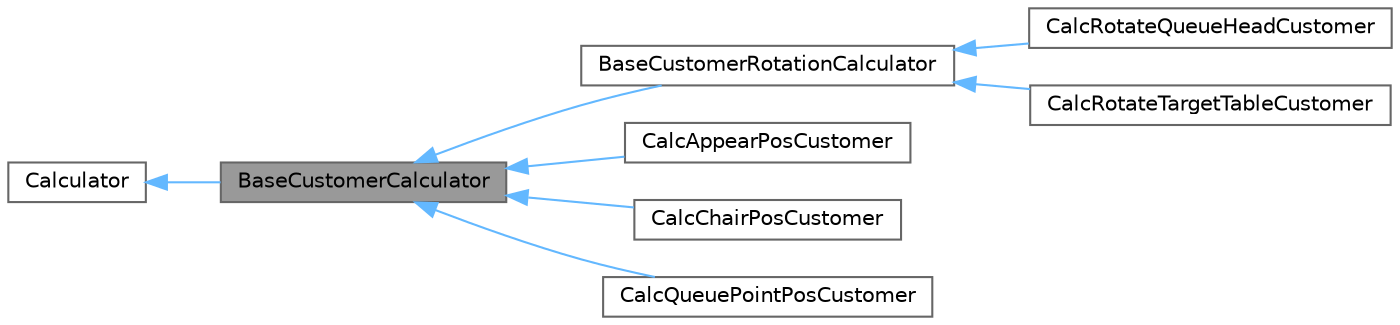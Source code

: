 digraph "BaseCustomerCalculator"
{
 // LATEX_PDF_SIZE
  bgcolor="transparent";
  edge [fontname=Helvetica,fontsize=10,labelfontname=Helvetica,labelfontsize=10];
  node [fontname=Helvetica,fontsize=10,shape=box,height=0.2,width=0.4];
  rankdir="LR";
  Node1 [id="Node000001",label="BaseCustomerCalculator",height=0.2,width=0.4,color="gray40", fillcolor="grey60", style="filled", fontcolor="black",tooltip=" "];
  Node2 -> Node1 [id="edge8_Node000001_Node000002",dir="back",color="steelblue1",style="solid",tooltip=" "];
  Node2 [id="Node000002",label="Calculator",height=0.2,width=0.4,color="gray40", fillcolor="white", style="filled",tooltip=" "];
  Node1 -> Node3 [id="edge9_Node000001_Node000003",dir="back",color="steelblue1",style="solid",tooltip=" "];
  Node3 [id="Node000003",label="BaseCustomerRotationCalculator",height=0.2,width=0.4,color="gray40", fillcolor="white", style="filled",URL="$class_base_customer_rotation_calculator.html",tooltip=" "];
  Node3 -> Node4 [id="edge10_Node000003_Node000004",dir="back",color="steelblue1",style="solid",tooltip=" "];
  Node4 [id="Node000004",label="CalcRotateQueueHeadCustomer",height=0.2,width=0.4,color="gray40", fillcolor="white", style="filled",URL="$class_calc_rotate_queue_head_customer.html",tooltip=" "];
  Node3 -> Node5 [id="edge11_Node000003_Node000005",dir="back",color="steelblue1",style="solid",tooltip=" "];
  Node5 [id="Node000005",label="CalcRotateTargetTableCustomer",height=0.2,width=0.4,color="gray40", fillcolor="white", style="filled",URL="$class_calc_rotate_target_table_customer.html",tooltip=" "];
  Node1 -> Node6 [id="edge12_Node000001_Node000006",dir="back",color="steelblue1",style="solid",tooltip=" "];
  Node6 [id="Node000006",label="CalcAppearPosCustomer",height=0.2,width=0.4,color="gray40", fillcolor="white", style="filled",URL="$class_calc_appear_pos_customer.html",tooltip=" "];
  Node1 -> Node7 [id="edge13_Node000001_Node000007",dir="back",color="steelblue1",style="solid",tooltip=" "];
  Node7 [id="Node000007",label="CalcChairPosCustomer",height=0.2,width=0.4,color="gray40", fillcolor="white", style="filled",URL="$class_calc_chair_pos_customer.html",tooltip=" "];
  Node1 -> Node8 [id="edge14_Node000001_Node000008",dir="back",color="steelblue1",style="solid",tooltip=" "];
  Node8 [id="Node000008",label="CalcQueuePointPosCustomer",height=0.2,width=0.4,color="gray40", fillcolor="white", style="filled",URL="$class_calc_queue_point_pos_customer.html",tooltip=" "];
}
